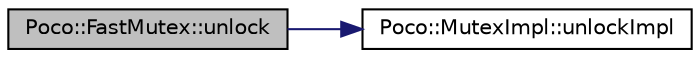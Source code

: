 digraph "Poco::FastMutex::unlock"
{
 // LATEX_PDF_SIZE
  edge [fontname="Helvetica",fontsize="10",labelfontname="Helvetica",labelfontsize="10"];
  node [fontname="Helvetica",fontsize="10",shape=record];
  rankdir="LR";
  Node1 [label="Poco::FastMutex::unlock",height=0.2,width=0.4,color="black", fillcolor="grey75", style="filled", fontcolor="black",tooltip=" "];
  Node1 -> Node2 [color="midnightblue",fontsize="10",style="solid"];
  Node2 [label="Poco::MutexImpl::unlockImpl",height=0.2,width=0.4,color="black", fillcolor="white", style="filled",URL="$classPoco_1_1MutexImpl.html#ae6c2b2db1b69a8184debbb95bd32775e",tooltip=" "];
}
